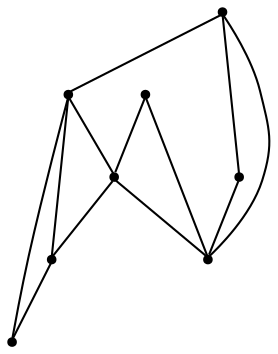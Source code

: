 graph {
  node [shape=point,comment="{\"directed\":false,\"doi\":\"10.1007/3-540-36151-0_6\",\"figure\":\"1 (4)\"}"]

  v0 [pos="1112.8333727518718,346.37502034505223"]
  v1 [pos="1052.8333028157554,526.3750712076826"]
  v2 [pos="992.8333282470704,406.3751220703127"]
  v3 [pos="1052.8333028157554,586.374918619792"]
  v4 [pos="1052.8333028157554,646.3750203450523"]
  v5 [pos="932.8332901000977,466.3749694824221"]
  v6 [pos="992.8333282470703,586.374918619792"]
  v7 [pos="932.8332901000977,406.3751220703127"]

  v0 -- v1 [id="-1",pos="1112.8333727518718,346.37502034505223 1112.920888264974,526.3584454854332 1112.920888264974,526.3584454854332 1112.920888264974,526.3584454854332 1052.8333028157554,526.3750712076826 1052.8333028157554,526.3750712076826 1052.8333028157554,526.3750712076826"]
  v5 -- v6 [id="-2",pos="932.8332901000977,466.3749694824221 932.9208374023439,586.358451843262 932.9208374023439,586.358451843262 932.9208374023439,586.358451843262 992.8333282470703,586.374918619792 992.8333282470703,586.374918619792 992.8333282470703,586.374918619792"]
  v7 -- v2 [id="-3",pos="932.8332901000977,406.3751220703127 992.8333282470704,406.3751220703127 992.8333282470704,406.3751220703127 992.8333282470704,406.3751220703127"]
  v6 -- v4 [id="-4",pos="992.8333282470703,586.374918619792 992.9208119710287,646.3584264119469 992.9208119710287,646.3584264119469 992.9208119710287,646.3584264119469 1052.8333028157554,646.3750203450523 1052.8333028157554,646.3750203450523 1052.8333028157554,646.3750203450523"]
  v2 -- v0 [id="-5",pos="992.8333282470704,406.3751220703127 992.9208119710287,346.3584264119469 992.9208119710287,346.3584264119469 992.9208119710287,346.3584264119469 1112.8333727518718,346.37502034505223 1112.8333727518718,346.37502034505223 1112.8333727518718,346.37502034505223"]
  v6 -- v1 [id="-6",pos="992.8333282470703,586.374918619792 992.9208755493165,526.3584454854332 992.9208755493165,526.3584454854332 992.9208755493165,526.3584454854332 1052.8333028157554,526.3750712076826 1052.8333028157554,526.3750712076826 1052.8333028157554,526.3750712076826"]
  v5 -- v2 [id="-7",pos="932.8332901000977,466.3749694824221 992.9208755493165,466.35843912760447 992.9208755493165,466.35843912760447 992.9208755493165,466.35843912760447 992.8333282470704,406.3751220703127 992.8333282470704,406.3751220703127 992.8333282470704,406.3751220703127"]
  v6 -- v3 [id="-8",pos="992.8333282470703,586.374918619792 1052.8333028157554,586.374918619792 1052.8333028157554,586.374918619792 1052.8333028157554,586.374918619792"]
  v1 -- v2 [id="-9",pos="1052.8333028157554,526.3750712076826 1052.9208501180015,406.35846455891954 1052.9208501180015,406.35846455891954 1052.9208501180015,406.35846455891954 992.8333282470704,406.3751220703127 992.8333282470704,406.3751220703127 992.8333282470704,406.3751220703127"]
  v1 -- v3 [id="-10",pos="1052.8333028157554,526.3750712076826 1052.8333028157554,586.374918619792 1052.8333028157554,586.374918619792 1052.8333028157554,586.374918619792"]
  v3 -- v4 [id="-11",pos="1052.8333028157554,586.374918619792 1052.8333028157554,646.3750203450523 1052.8333028157554,646.3750203450523 1052.8333028157554,646.3750203450523"]
  v5 -- v7 [id="-12",pos="932.8332901000977,466.3749694824221 932.8332901000977,406.3751220703127 932.8332901000977,406.3751220703127 932.8332901000977,406.3751220703127"]
}